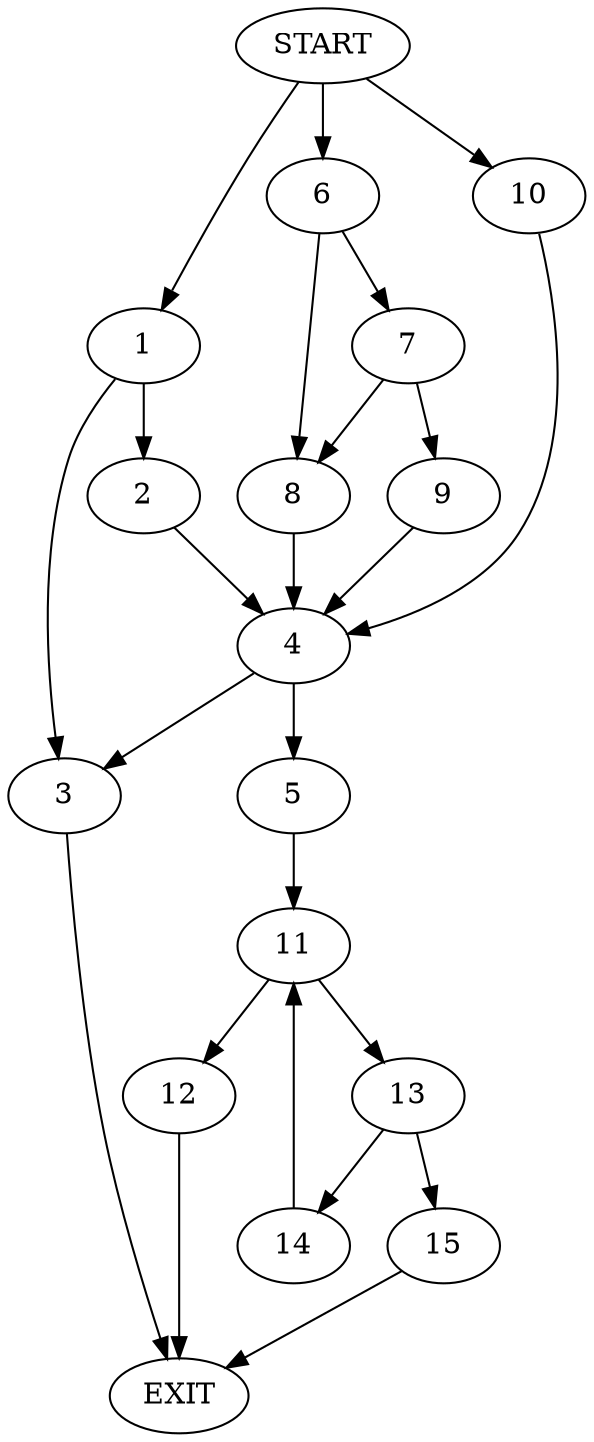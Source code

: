 digraph {
0 [label="START"]
16 [label="EXIT"]
0 -> 1
1 -> 2
1 -> 3
3 -> 16
2 -> 4
4 -> 3
4 -> 5
0 -> 6
6 -> 7
6 -> 8
7 -> 8
7 -> 9
8 -> 4
9 -> 4
0 -> 10
10 -> 4
5 -> 11
11 -> 12
11 -> 13
12 -> 16
13 -> 14
13 -> 15
14 -> 11
15 -> 16
}
